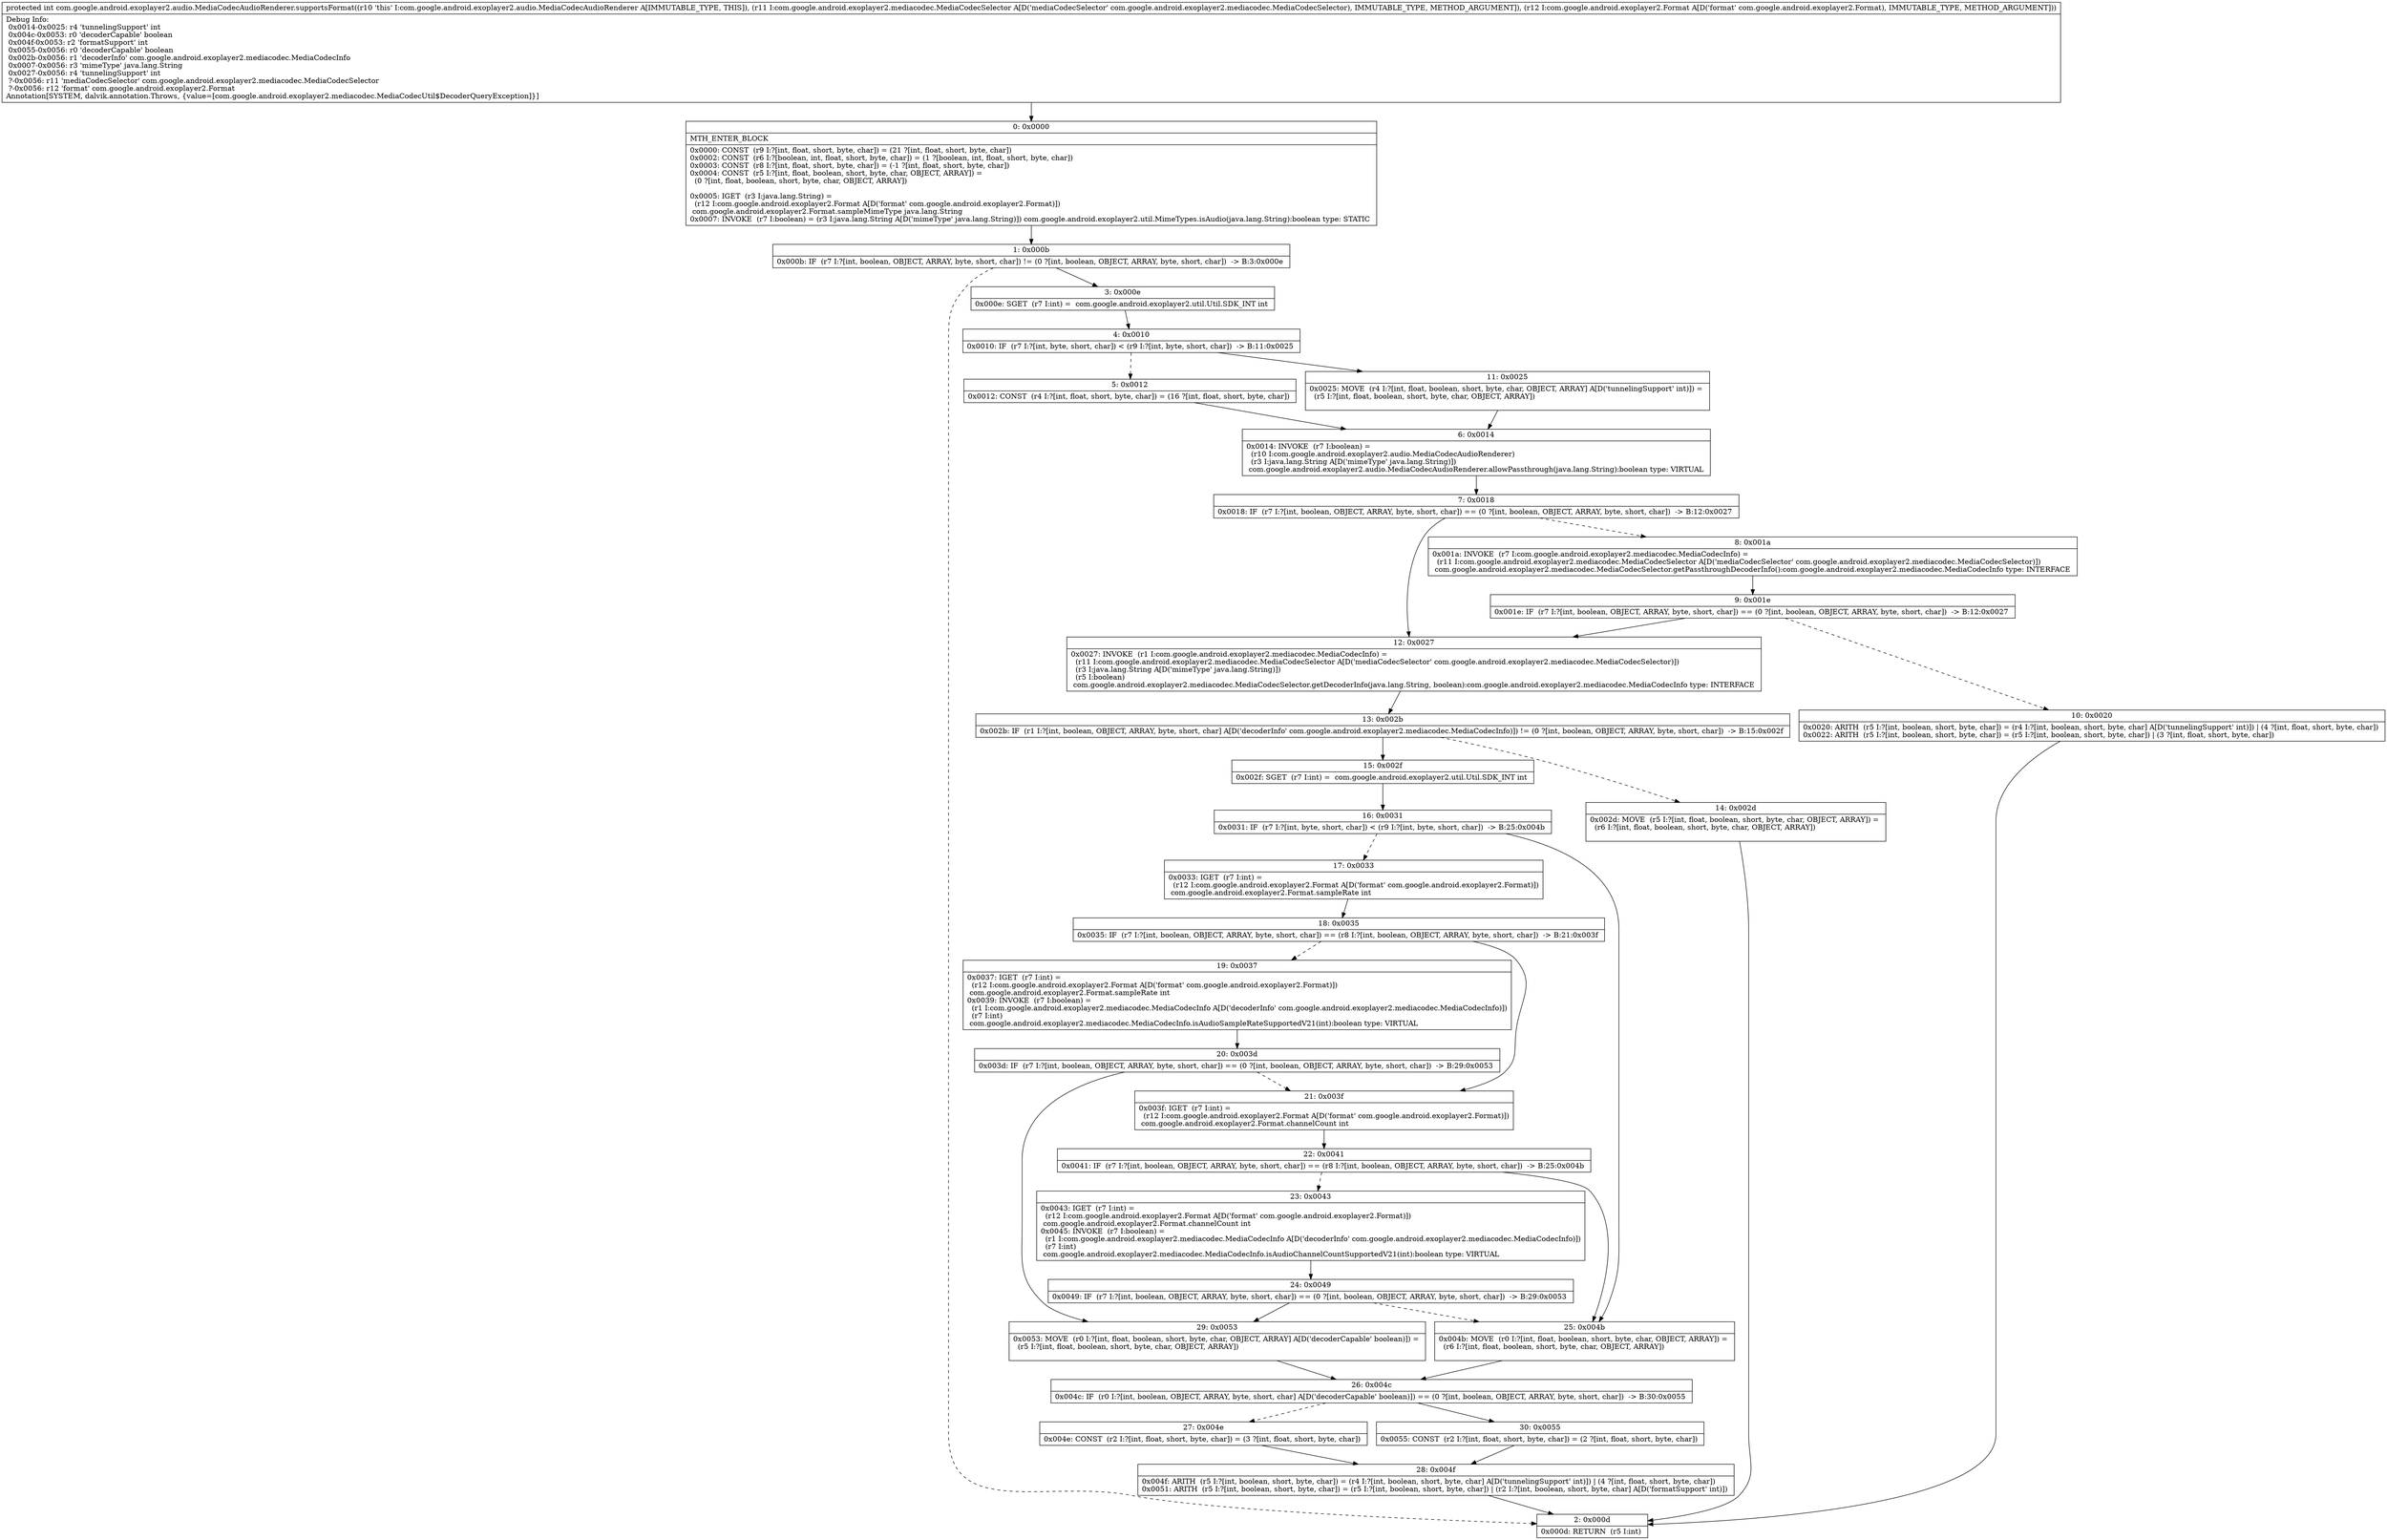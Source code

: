 digraph "CFG forcom.google.android.exoplayer2.audio.MediaCodecAudioRenderer.supportsFormat(Lcom\/google\/android\/exoplayer2\/mediacodec\/MediaCodecSelector;Lcom\/google\/android\/exoplayer2\/Format;)I" {
Node_0 [shape=record,label="{0\:\ 0x0000|MTH_ENTER_BLOCK\l|0x0000: CONST  (r9 I:?[int, float, short, byte, char]) = (21 ?[int, float, short, byte, char]) \l0x0002: CONST  (r6 I:?[boolean, int, float, short, byte, char]) = (1 ?[boolean, int, float, short, byte, char]) \l0x0003: CONST  (r8 I:?[int, float, short, byte, char]) = (\-1 ?[int, float, short, byte, char]) \l0x0004: CONST  (r5 I:?[int, float, boolean, short, byte, char, OBJECT, ARRAY]) = \l  (0 ?[int, float, boolean, short, byte, char, OBJECT, ARRAY])\l \l0x0005: IGET  (r3 I:java.lang.String) = \l  (r12 I:com.google.android.exoplayer2.Format A[D('format' com.google.android.exoplayer2.Format)])\l com.google.android.exoplayer2.Format.sampleMimeType java.lang.String \l0x0007: INVOKE  (r7 I:boolean) = (r3 I:java.lang.String A[D('mimeType' java.lang.String)]) com.google.android.exoplayer2.util.MimeTypes.isAudio(java.lang.String):boolean type: STATIC \l}"];
Node_1 [shape=record,label="{1\:\ 0x000b|0x000b: IF  (r7 I:?[int, boolean, OBJECT, ARRAY, byte, short, char]) != (0 ?[int, boolean, OBJECT, ARRAY, byte, short, char])  \-\> B:3:0x000e \l}"];
Node_2 [shape=record,label="{2\:\ 0x000d|0x000d: RETURN  (r5 I:int) \l}"];
Node_3 [shape=record,label="{3\:\ 0x000e|0x000e: SGET  (r7 I:int) =  com.google.android.exoplayer2.util.Util.SDK_INT int \l}"];
Node_4 [shape=record,label="{4\:\ 0x0010|0x0010: IF  (r7 I:?[int, byte, short, char]) \< (r9 I:?[int, byte, short, char])  \-\> B:11:0x0025 \l}"];
Node_5 [shape=record,label="{5\:\ 0x0012|0x0012: CONST  (r4 I:?[int, float, short, byte, char]) = (16 ?[int, float, short, byte, char]) \l}"];
Node_6 [shape=record,label="{6\:\ 0x0014|0x0014: INVOKE  (r7 I:boolean) = \l  (r10 I:com.google.android.exoplayer2.audio.MediaCodecAudioRenderer)\l  (r3 I:java.lang.String A[D('mimeType' java.lang.String)])\l com.google.android.exoplayer2.audio.MediaCodecAudioRenderer.allowPassthrough(java.lang.String):boolean type: VIRTUAL \l}"];
Node_7 [shape=record,label="{7\:\ 0x0018|0x0018: IF  (r7 I:?[int, boolean, OBJECT, ARRAY, byte, short, char]) == (0 ?[int, boolean, OBJECT, ARRAY, byte, short, char])  \-\> B:12:0x0027 \l}"];
Node_8 [shape=record,label="{8\:\ 0x001a|0x001a: INVOKE  (r7 I:com.google.android.exoplayer2.mediacodec.MediaCodecInfo) = \l  (r11 I:com.google.android.exoplayer2.mediacodec.MediaCodecSelector A[D('mediaCodecSelector' com.google.android.exoplayer2.mediacodec.MediaCodecSelector)])\l com.google.android.exoplayer2.mediacodec.MediaCodecSelector.getPassthroughDecoderInfo():com.google.android.exoplayer2.mediacodec.MediaCodecInfo type: INTERFACE \l}"];
Node_9 [shape=record,label="{9\:\ 0x001e|0x001e: IF  (r7 I:?[int, boolean, OBJECT, ARRAY, byte, short, char]) == (0 ?[int, boolean, OBJECT, ARRAY, byte, short, char])  \-\> B:12:0x0027 \l}"];
Node_10 [shape=record,label="{10\:\ 0x0020|0x0020: ARITH  (r5 I:?[int, boolean, short, byte, char]) = (r4 I:?[int, boolean, short, byte, char] A[D('tunnelingSupport' int)]) \| (4 ?[int, float, short, byte, char]) \l0x0022: ARITH  (r5 I:?[int, boolean, short, byte, char]) = (r5 I:?[int, boolean, short, byte, char]) \| (3 ?[int, float, short, byte, char]) \l}"];
Node_11 [shape=record,label="{11\:\ 0x0025|0x0025: MOVE  (r4 I:?[int, float, boolean, short, byte, char, OBJECT, ARRAY] A[D('tunnelingSupport' int)]) = \l  (r5 I:?[int, float, boolean, short, byte, char, OBJECT, ARRAY])\l \l}"];
Node_12 [shape=record,label="{12\:\ 0x0027|0x0027: INVOKE  (r1 I:com.google.android.exoplayer2.mediacodec.MediaCodecInfo) = \l  (r11 I:com.google.android.exoplayer2.mediacodec.MediaCodecSelector A[D('mediaCodecSelector' com.google.android.exoplayer2.mediacodec.MediaCodecSelector)])\l  (r3 I:java.lang.String A[D('mimeType' java.lang.String)])\l  (r5 I:boolean)\l com.google.android.exoplayer2.mediacodec.MediaCodecSelector.getDecoderInfo(java.lang.String, boolean):com.google.android.exoplayer2.mediacodec.MediaCodecInfo type: INTERFACE \l}"];
Node_13 [shape=record,label="{13\:\ 0x002b|0x002b: IF  (r1 I:?[int, boolean, OBJECT, ARRAY, byte, short, char] A[D('decoderInfo' com.google.android.exoplayer2.mediacodec.MediaCodecInfo)]) != (0 ?[int, boolean, OBJECT, ARRAY, byte, short, char])  \-\> B:15:0x002f \l}"];
Node_14 [shape=record,label="{14\:\ 0x002d|0x002d: MOVE  (r5 I:?[int, float, boolean, short, byte, char, OBJECT, ARRAY]) = \l  (r6 I:?[int, float, boolean, short, byte, char, OBJECT, ARRAY])\l \l}"];
Node_15 [shape=record,label="{15\:\ 0x002f|0x002f: SGET  (r7 I:int) =  com.google.android.exoplayer2.util.Util.SDK_INT int \l}"];
Node_16 [shape=record,label="{16\:\ 0x0031|0x0031: IF  (r7 I:?[int, byte, short, char]) \< (r9 I:?[int, byte, short, char])  \-\> B:25:0x004b \l}"];
Node_17 [shape=record,label="{17\:\ 0x0033|0x0033: IGET  (r7 I:int) = \l  (r12 I:com.google.android.exoplayer2.Format A[D('format' com.google.android.exoplayer2.Format)])\l com.google.android.exoplayer2.Format.sampleRate int \l}"];
Node_18 [shape=record,label="{18\:\ 0x0035|0x0035: IF  (r7 I:?[int, boolean, OBJECT, ARRAY, byte, short, char]) == (r8 I:?[int, boolean, OBJECT, ARRAY, byte, short, char])  \-\> B:21:0x003f \l}"];
Node_19 [shape=record,label="{19\:\ 0x0037|0x0037: IGET  (r7 I:int) = \l  (r12 I:com.google.android.exoplayer2.Format A[D('format' com.google.android.exoplayer2.Format)])\l com.google.android.exoplayer2.Format.sampleRate int \l0x0039: INVOKE  (r7 I:boolean) = \l  (r1 I:com.google.android.exoplayer2.mediacodec.MediaCodecInfo A[D('decoderInfo' com.google.android.exoplayer2.mediacodec.MediaCodecInfo)])\l  (r7 I:int)\l com.google.android.exoplayer2.mediacodec.MediaCodecInfo.isAudioSampleRateSupportedV21(int):boolean type: VIRTUAL \l}"];
Node_20 [shape=record,label="{20\:\ 0x003d|0x003d: IF  (r7 I:?[int, boolean, OBJECT, ARRAY, byte, short, char]) == (0 ?[int, boolean, OBJECT, ARRAY, byte, short, char])  \-\> B:29:0x0053 \l}"];
Node_21 [shape=record,label="{21\:\ 0x003f|0x003f: IGET  (r7 I:int) = \l  (r12 I:com.google.android.exoplayer2.Format A[D('format' com.google.android.exoplayer2.Format)])\l com.google.android.exoplayer2.Format.channelCount int \l}"];
Node_22 [shape=record,label="{22\:\ 0x0041|0x0041: IF  (r7 I:?[int, boolean, OBJECT, ARRAY, byte, short, char]) == (r8 I:?[int, boolean, OBJECT, ARRAY, byte, short, char])  \-\> B:25:0x004b \l}"];
Node_23 [shape=record,label="{23\:\ 0x0043|0x0043: IGET  (r7 I:int) = \l  (r12 I:com.google.android.exoplayer2.Format A[D('format' com.google.android.exoplayer2.Format)])\l com.google.android.exoplayer2.Format.channelCount int \l0x0045: INVOKE  (r7 I:boolean) = \l  (r1 I:com.google.android.exoplayer2.mediacodec.MediaCodecInfo A[D('decoderInfo' com.google.android.exoplayer2.mediacodec.MediaCodecInfo)])\l  (r7 I:int)\l com.google.android.exoplayer2.mediacodec.MediaCodecInfo.isAudioChannelCountSupportedV21(int):boolean type: VIRTUAL \l}"];
Node_24 [shape=record,label="{24\:\ 0x0049|0x0049: IF  (r7 I:?[int, boolean, OBJECT, ARRAY, byte, short, char]) == (0 ?[int, boolean, OBJECT, ARRAY, byte, short, char])  \-\> B:29:0x0053 \l}"];
Node_25 [shape=record,label="{25\:\ 0x004b|0x004b: MOVE  (r0 I:?[int, float, boolean, short, byte, char, OBJECT, ARRAY]) = \l  (r6 I:?[int, float, boolean, short, byte, char, OBJECT, ARRAY])\l \l}"];
Node_26 [shape=record,label="{26\:\ 0x004c|0x004c: IF  (r0 I:?[int, boolean, OBJECT, ARRAY, byte, short, char] A[D('decoderCapable' boolean)]) == (0 ?[int, boolean, OBJECT, ARRAY, byte, short, char])  \-\> B:30:0x0055 \l}"];
Node_27 [shape=record,label="{27\:\ 0x004e|0x004e: CONST  (r2 I:?[int, float, short, byte, char]) = (3 ?[int, float, short, byte, char]) \l}"];
Node_28 [shape=record,label="{28\:\ 0x004f|0x004f: ARITH  (r5 I:?[int, boolean, short, byte, char]) = (r4 I:?[int, boolean, short, byte, char] A[D('tunnelingSupport' int)]) \| (4 ?[int, float, short, byte, char]) \l0x0051: ARITH  (r5 I:?[int, boolean, short, byte, char]) = (r5 I:?[int, boolean, short, byte, char]) \| (r2 I:?[int, boolean, short, byte, char] A[D('formatSupport' int)]) \l}"];
Node_29 [shape=record,label="{29\:\ 0x0053|0x0053: MOVE  (r0 I:?[int, float, boolean, short, byte, char, OBJECT, ARRAY] A[D('decoderCapable' boolean)]) = \l  (r5 I:?[int, float, boolean, short, byte, char, OBJECT, ARRAY])\l \l}"];
Node_30 [shape=record,label="{30\:\ 0x0055|0x0055: CONST  (r2 I:?[int, float, short, byte, char]) = (2 ?[int, float, short, byte, char]) \l}"];
MethodNode[shape=record,label="{protected int com.google.android.exoplayer2.audio.MediaCodecAudioRenderer.supportsFormat((r10 'this' I:com.google.android.exoplayer2.audio.MediaCodecAudioRenderer A[IMMUTABLE_TYPE, THIS]), (r11 I:com.google.android.exoplayer2.mediacodec.MediaCodecSelector A[D('mediaCodecSelector' com.google.android.exoplayer2.mediacodec.MediaCodecSelector), IMMUTABLE_TYPE, METHOD_ARGUMENT]), (r12 I:com.google.android.exoplayer2.Format A[D('format' com.google.android.exoplayer2.Format), IMMUTABLE_TYPE, METHOD_ARGUMENT]))  | Debug Info:\l  0x0014\-0x0025: r4 'tunnelingSupport' int\l  0x004c\-0x0053: r0 'decoderCapable' boolean\l  0x004f\-0x0053: r2 'formatSupport' int\l  0x0055\-0x0056: r0 'decoderCapable' boolean\l  0x002b\-0x0056: r1 'decoderInfo' com.google.android.exoplayer2.mediacodec.MediaCodecInfo\l  0x0007\-0x0056: r3 'mimeType' java.lang.String\l  0x0027\-0x0056: r4 'tunnelingSupport' int\l  ?\-0x0056: r11 'mediaCodecSelector' com.google.android.exoplayer2.mediacodec.MediaCodecSelector\l  ?\-0x0056: r12 'format' com.google.android.exoplayer2.Format\lAnnotation[SYSTEM, dalvik.annotation.Throws, \{value=[com.google.android.exoplayer2.mediacodec.MediaCodecUtil$DecoderQueryException]\}]\l}"];
MethodNode -> Node_0;
Node_0 -> Node_1;
Node_1 -> Node_2[style=dashed];
Node_1 -> Node_3;
Node_3 -> Node_4;
Node_4 -> Node_5[style=dashed];
Node_4 -> Node_11;
Node_5 -> Node_6;
Node_6 -> Node_7;
Node_7 -> Node_8[style=dashed];
Node_7 -> Node_12;
Node_8 -> Node_9;
Node_9 -> Node_10[style=dashed];
Node_9 -> Node_12;
Node_10 -> Node_2;
Node_11 -> Node_6;
Node_12 -> Node_13;
Node_13 -> Node_14[style=dashed];
Node_13 -> Node_15;
Node_14 -> Node_2;
Node_15 -> Node_16;
Node_16 -> Node_17[style=dashed];
Node_16 -> Node_25;
Node_17 -> Node_18;
Node_18 -> Node_19[style=dashed];
Node_18 -> Node_21;
Node_19 -> Node_20;
Node_20 -> Node_21[style=dashed];
Node_20 -> Node_29;
Node_21 -> Node_22;
Node_22 -> Node_23[style=dashed];
Node_22 -> Node_25;
Node_23 -> Node_24;
Node_24 -> Node_25[style=dashed];
Node_24 -> Node_29;
Node_25 -> Node_26;
Node_26 -> Node_27[style=dashed];
Node_26 -> Node_30;
Node_27 -> Node_28;
Node_28 -> Node_2;
Node_29 -> Node_26;
Node_30 -> Node_28;
}

